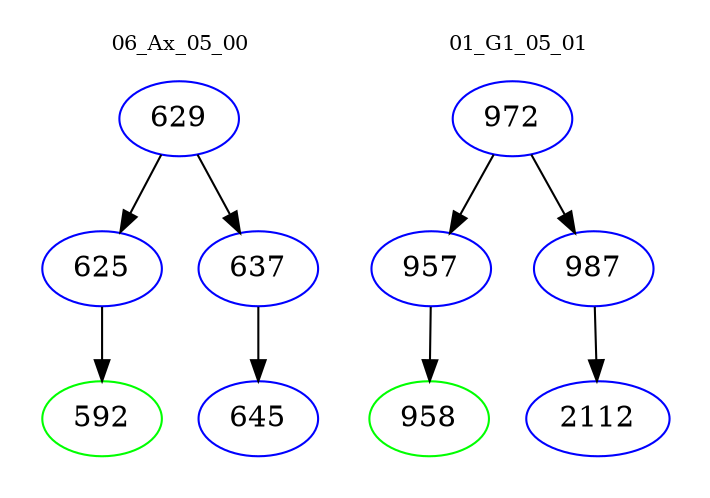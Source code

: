 digraph{
subgraph cluster_0 {
color = white
label = "06_Ax_05_00";
fontsize=10;
T0_629 [label="629", color="blue"]
T0_629 -> T0_625 [color="black"]
T0_625 [label="625", color="blue"]
T0_625 -> T0_592 [color="black"]
T0_592 [label="592", color="green"]
T0_629 -> T0_637 [color="black"]
T0_637 [label="637", color="blue"]
T0_637 -> T0_645 [color="black"]
T0_645 [label="645", color="blue"]
}
subgraph cluster_1 {
color = white
label = "01_G1_05_01";
fontsize=10;
T1_972 [label="972", color="blue"]
T1_972 -> T1_957 [color="black"]
T1_957 [label="957", color="blue"]
T1_957 -> T1_958 [color="black"]
T1_958 [label="958", color="green"]
T1_972 -> T1_987 [color="black"]
T1_987 [label="987", color="blue"]
T1_987 -> T1_2112 [color="black"]
T1_2112 [label="2112", color="blue"]
}
}
